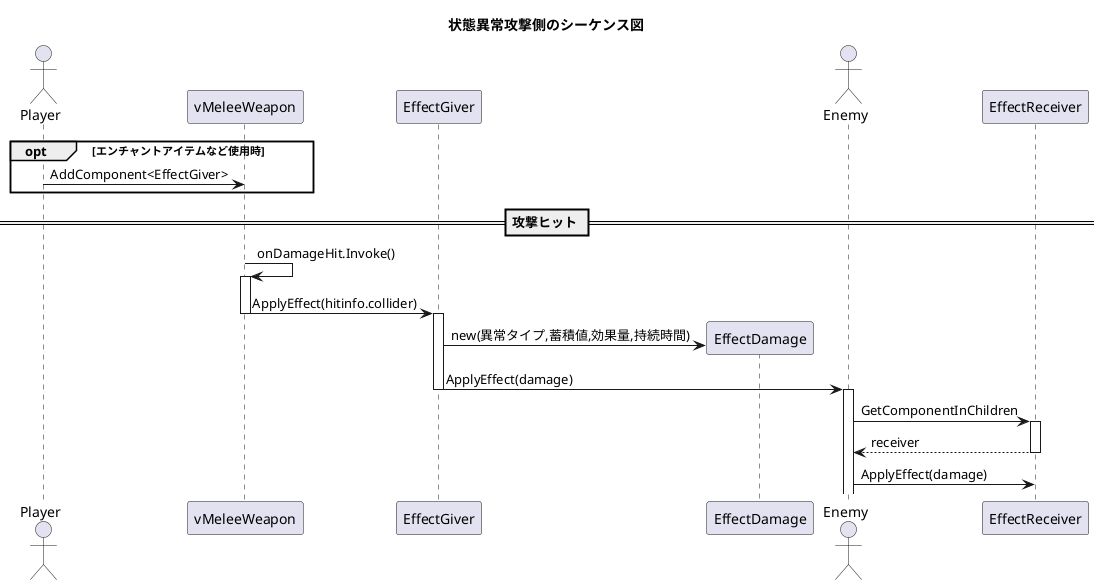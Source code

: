 @startuml status_effect_attacker
title 状態異常攻撃側のシーケンス図

actor Player
participant vMeleeWeapon
participant EffectGiver
participant EffectDamage
actor Enemy
participant EffectReceiver

opt エンチャントアイテムなど使用時
Player -> vMeleeWeapon : AddComponent<EffectGiver>
end
== 攻撃ヒット ==
vMeleeWeapon -> vMeleeWeapon++ : onDamageHit.Invoke()
vMeleeWeapon -> EffectGiver--++ : ApplyEffect(hitinfo.collider)
EffectGiver -> EffectDamage** : new(異常タイプ,蓄積値,効果量,持続時間)
EffectGiver -> Enemy--++ : ApplyEffect(damage)
Enemy -> EffectReceiver++ : GetComponentInChildren
return receiver
Enemy -> EffectReceiver : ApplyEffect(damage)
@enduml